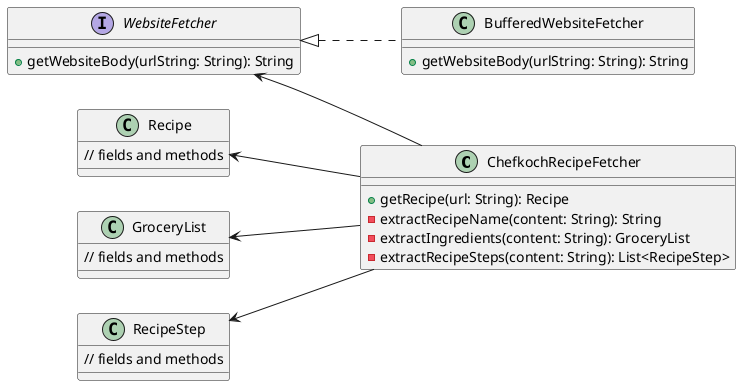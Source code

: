 @startuml

left to right direction

class ChefkochRecipeFetcher {
  +getRecipe(url: String): Recipe
  -extractRecipeName(content: String): String
  -extractIngredients(content: String): GroceryList
  -extractRecipeSteps(content: String): List<RecipeStep>
}

interface WebsiteFetcher {
  +getWebsiteBody(urlString: String): String
}

class BufferedWebsiteFetcher {
  +getWebsiteBody(urlString: String): String
}

class Recipe {
  // fields and methods
}

class GroceryList {
  // fields and methods
}

class RecipeStep {
  // fields and methods
}

WebsiteFetcher <-- ChefkochRecipeFetcher
WebsiteFetcher <|.. BufferedWebsiteFetcher
Recipe <-- ChefkochRecipeFetcher
GroceryList <-- ChefkochRecipeFetcher
RecipeStep <-- ChefkochRecipeFetcher

@enduml
